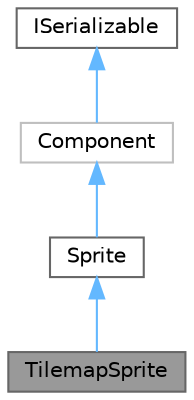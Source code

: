 digraph "TilemapSprite"
{
 // LATEX_PDF_SIZE
  bgcolor="transparent";
  edge [fontname=Helvetica,fontsize=10,labelfontname=Helvetica,labelfontsize=10];
  node [fontname=Helvetica,fontsize=10,shape=box,height=0.2,width=0.4];
  Node1 [id="Node000001",label="TilemapSprite",height=0.2,width=0.4,color="gray40", fillcolor="grey60", style="filled", fontcolor="black",tooltip="A version of Sprite for rendering tilemaps using GPU instancing."];
  Node2 -> Node1 [id="edge1_Node000001_Node000002",dir="back",color="steelblue1",style="solid",tooltip=" "];
  Node2 [id="Node000002",label="Sprite",height=0.2,width=0.4,color="gray40", fillcolor="white", style="filled",URL="$d1/d6d/classSprite.html",tooltip="Stores mesh + texture, along with other data needed to draw a basic 2D sprite."];
  Node3 -> Node2 [id="edge2_Node000002_Node000003",dir="back",color="steelblue1",style="solid",tooltip=" "];
  Node3 [id="Node000003",label="Component",height=0.2,width=0.4,color="grey75", fillcolor="white", style="filled",URL="$d8/d6b/classComponent.html",tooltip=" "];
  Node4 -> Node3 [id="edge3_Node000003_Node000004",dir="back",color="steelblue1",style="solid",tooltip=" "];
  Node4 [id="Node000004",label="ISerializable",height=0.2,width=0.4,color="gray40", fillcolor="white", style="filled",URL="$db/df8/classISerializable.html",tooltip="interface for all serializable objects"];
}
